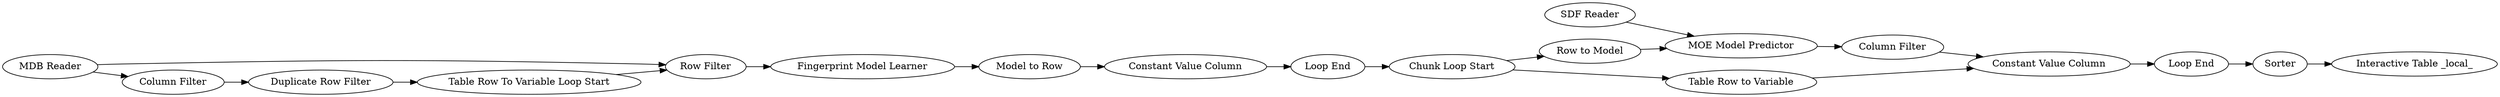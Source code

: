 digraph {
	7 -> 8
	4 -> 5
	8 -> 9
	12 -> 13
	16 -> 15
	18 -> 19
	21 -> 2
	14 -> 15
	17 -> 18
	20 -> 11
	15 -> 17
	9 -> 12
	12 -> 16
	6 -> 7
	13 -> 11
	11 -> 14
	3 -> 4
	21 -> 5
	5 -> 6
	2 -> 3
	7 [label="Model to Row"]
	9 [label="Loop End"]
	18 [label=Sorter]
	21 [label="MDB Reader"]
	8 [label="Constant Value Column"]
	17 [label="Loop End"]
	3 [label="Duplicate Row Filter"]
	19 [label="Interactive Table _local_"]
	6 [label="Fingerprint Model Learner"]
	15 [label="Constant Value Column"]
	12 [label="Chunk Loop Start"]
	16 [label="Table Row to Variable"]
	11 [label="MOE Model Predictor"]
	4 [label="Table Row To Variable Loop Start"]
	14 [label="Column Filter"]
	5 [label="Row Filter"]
	13 [label="Row to Model"]
	20 [label="SDF Reader"]
	2 [label="Column Filter"]
	rankdir=LR
}
